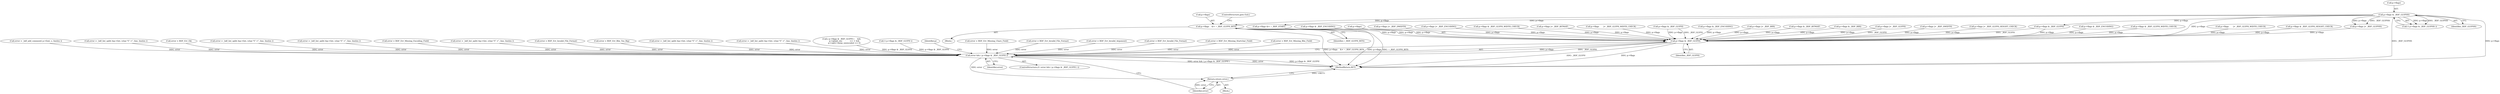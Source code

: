digraph "0_savannah_7f2e4f4f553f6836be7683f66226afac3fa979b8@pointer" {
"1000367" [label="(Call,p->flags    &= ~_BDF_GLYPH_BITS)"];
"1000240" [label="(Call,p->flags & _BDF_GLYPHS)"];
"1001551" [label="(Call,p->flags & _BDF_GLYPH)"];
"1001549" [label="(Call,error && ( p->flags & _BDF_GLYPH ))"];
"1001560" [label="(Return,return error;)"];
"1000368" [label="(Call,p->flags)"];
"1001544" [label="(Call,error = BDF_Err_Missing_Encoding_Field)"];
"1001065" [label="(Call,error = _bdf_list_split( &p->list, (char *)\" +\", line, linelen ))"];
"1000834" [label="(Call,p->flags |= _BDF_GLYPH_HEIGHT_CHECK)"];
"1001561" [label="(Identifier,error)"];
"1000241" [label="(Call,p->flags)"];
"1001006" [label="(Call,p->flags & _BDF_ENCODING)"];
"1000442" [label="(Call,error = BDF_Err_Invalid_File_Format)"];
"1001507" [label="(Call,error = BDF_Err_Bbx_Too_Big)"];
"1000920" [label="(Call,p->flags & _BDF_GLYPH_WIDTH_CHECK)"];
"1000407" [label="(Call,error = _bdf_list_split( &p->list, (char *)\" +\", line, linelen ))"];
"1001549" [label="(Call,error && ( p->flags & _BDF_GLYPH ))"];
"1000981" [label="(Call,p->flags       |= _BDF_GLYPH_WIDTH_CHECK)"];
"1000361" [label="(Block,)"];
"1000258" [label="(Call,error = _bdf_list_split( &p->list, (char *)\" +\", line, linelen ))"];
"1000828" [label="(Call,p->flags & _BDF_GLYPH_HEIGHT_CHECK)"];
"1000239" [label="(Call,!( p->flags & _BDF_GLYPHS ))"];
"1000374" [label="(Call,( p->flags & _BDF_GLYPH )     &&\n         p->glyph_enc            == -1 &&\n         p->opts->keep_unencoded == 0)"];
"1000322" [label="(Call,p->flags |= _BDF_GLYPHS)"];
"1000348" [label="(Call,p->flags &= ~_BDF_START)"];
"1000484" [label="(Call,!( p->flags & _BDF_GLYPH ))"];
"1001140" [label="(Call,p->flags & _BDF_ENCODING)"];
"1001552" [label="(Call,p->flags)"];
"1001560" [label="(Return,return error;)"];
"1001558" [label="(Identifier,p)"];
"1001124" [label="(Call,p->flags |= _BDF_DWIDTH)"];
"1000770" [label="(Call,p->flags |= _BDF_ENCODING)"];
"1000254" [label="(Call,error = BDF_Err_Missing_Chars_Field)"];
"1000375" [label="(Call,p->flags & _BDF_GLYPH)"];
"1001539" [label="(Call,error = BDF_Err_Invalid_File_Format)"];
"1000309" [label="(Call,error = BDF_Err_Invalid_Argument)"];
"1000244" [label="(Identifier,_BDF_GLYPHS)"];
"1001551" [label="(Call,p->flags & _BDF_GLYPH)"];
"1000367" [label="(Call,p->flags    &= ~_BDF_GLYPH_BITS)"];
"1000975" [label="(Call,p->flags & _BDF_GLYPH_WIDTH_CHECK)"];
"1000240" [label="(Call,p->flags & _BDF_GLYPHS)"];
"1001533" [label="(Call,p->flags |= _BDF_BITMAP)"];
"1000371" [label="(Identifier,~_BDF_GLYPH_BITS)"];
"1000926" [label="(Call,p->flags       |= _BDF_GLYPH_WIDTH_CHECK)"];
"1000485" [label="(Call,p->flags & _BDF_GLYPH)"];
"1000586" [label="(Call,error = BDF_Err_Invalid_File_Format)"];
"1001059" [label="(Call,p->flags & _BDF_ENCODING)"];
"1000491" [label="(Call,error = BDF_Err_Missing_Startchar_Field)"];
"1001550" [label="(Identifier,error)"];
"1001548" [label="(ControlStructure,if ( error && ( p->flags & _BDF_GLYPH ) ))"];
"1001562" [label="(MethodReturn,RET)"];
"1000372" [label="(ControlStructure,goto Exit;)"];
"1001439" [label="(Call,p->flags |= _BDF_BBX)"];
"1001555" [label="(Identifier,_BDF_GLYPH)"];
"1000807" [label="(Call,p->flags & _BDF_BITMAP)"];
"1001456" [label="(Call,p->flags & _BDF_BBX)"];
"1001462" [label="(Call,error = BDF_Err_Missing_Bbx_Field)"];
"1000463" [label="(Call,p->flags |= _BDF_GLYPH)"];
"1000229" [label="(Call,error = _bdf_add_comment( p->font, s, linelen ))"];
"1000168" [label="(Block,)"];
"1001012" [label="(Call,error = _bdf_list_split( &p->list, (char *)\" +\", line, linelen ))"];
"1000181" [label="(Call,error = BDF_Err_Ok)"];
"1001146" [label="(Call,error = _bdf_list_split( &p->list, (char *)\" +\", line, linelen ))"];
"1001043" [label="(Call,p->flags |= _BDF_SWIDTH)"];
"1000495" [label="(Call,error = _bdf_list_split( &p->list, (char *)\" +\", line, linelen ))"];
"1000367" -> "1000361"  [label="AST: "];
"1000367" -> "1000371"  [label="CFG: "];
"1000368" -> "1000367"  [label="AST: "];
"1000371" -> "1000367"  [label="AST: "];
"1000372" -> "1000367"  [label="CFG: "];
"1000367" -> "1001562"  [label="DDG: p->flags"];
"1000367" -> "1001562"  [label="DDG: p->flags    &= ~_BDF_GLYPH_BITS"];
"1000367" -> "1001562"  [label="DDG: ~_BDF_GLYPH_BITS"];
"1000240" -> "1000367"  [label="DDG: p->flags"];
"1000367" -> "1001551"  [label="DDG: p->flags"];
"1000240" -> "1000239"  [label="AST: "];
"1000240" -> "1000244"  [label="CFG: "];
"1000241" -> "1000240"  [label="AST: "];
"1000244" -> "1000240"  [label="AST: "];
"1000239" -> "1000240"  [label="CFG: "];
"1000240" -> "1001562"  [label="DDG: _BDF_GLYPHS"];
"1000240" -> "1001562"  [label="DDG: p->flags"];
"1000240" -> "1000239"  [label="DDG: p->flags"];
"1000240" -> "1000239"  [label="DDG: _BDF_GLYPHS"];
"1000240" -> "1000322"  [label="DDG: p->flags"];
"1000240" -> "1000322"  [label="DDG: _BDF_GLYPHS"];
"1000240" -> "1000348"  [label="DDG: p->flags"];
"1000240" -> "1000375"  [label="DDG: p->flags"];
"1000240" -> "1001551"  [label="DDG: p->flags"];
"1001551" -> "1001549"  [label="AST: "];
"1001551" -> "1001555"  [label="CFG: "];
"1001552" -> "1001551"  [label="AST: "];
"1001555" -> "1001551"  [label="AST: "];
"1001549" -> "1001551"  [label="CFG: "];
"1001551" -> "1001562"  [label="DDG: _BDF_GLYPH"];
"1001551" -> "1001562"  [label="DDG: p->flags"];
"1001551" -> "1001549"  [label="DDG: p->flags"];
"1001551" -> "1001549"  [label="DDG: _BDF_GLYPH"];
"1000375" -> "1001551"  [label="DDG: p->flags"];
"1000375" -> "1001551"  [label="DDG: _BDF_GLYPH"];
"1001043" -> "1001551"  [label="DDG: p->flags"];
"1001006" -> "1001551"  [label="DDG: p->flags"];
"1000834" -> "1001551"  [label="DDG: p->flags"];
"1001059" -> "1001551"  [label="DDG: p->flags"];
"1000463" -> "1001551"  [label="DDG: p->flags"];
"1000463" -> "1001551"  [label="DDG: _BDF_GLYPH"];
"1000975" -> "1001551"  [label="DDG: p->flags"];
"1001439" -> "1001551"  [label="DDG: p->flags"];
"1000348" -> "1001551"  [label="DDG: p->flags"];
"1000485" -> "1001551"  [label="DDG: p->flags"];
"1000485" -> "1001551"  [label="DDG: _BDF_GLYPH"];
"1000828" -> "1001551"  [label="DDG: p->flags"];
"1000807" -> "1001551"  [label="DDG: p->flags"];
"1000981" -> "1001551"  [label="DDG: p->flags"];
"1000920" -> "1001551"  [label="DDG: p->flags"];
"1001533" -> "1001551"  [label="DDG: p->flags"];
"1000926" -> "1001551"  [label="DDG: p->flags"];
"1001456" -> "1001551"  [label="DDG: p->flags"];
"1000322" -> "1001551"  [label="DDG: p->flags"];
"1001140" -> "1001551"  [label="DDG: p->flags"];
"1000770" -> "1001551"  [label="DDG: p->flags"];
"1001124" -> "1001551"  [label="DDG: p->flags"];
"1001549" -> "1001548"  [label="AST: "];
"1001549" -> "1001550"  [label="CFG: "];
"1001550" -> "1001549"  [label="AST: "];
"1001558" -> "1001549"  [label="CFG: "];
"1001561" -> "1001549"  [label="CFG: "];
"1001549" -> "1001562"  [label="DDG: p->flags & _BDF_GLYPH"];
"1001549" -> "1001562"  [label="DDG: error && ( p->flags & _BDF_GLYPH )"];
"1001549" -> "1001562"  [label="DDG: error"];
"1001065" -> "1001549"  [label="DDG: error"];
"1000442" -> "1001549"  [label="DDG: error"];
"1000495" -> "1001549"  [label="DDG: error"];
"1000254" -> "1001549"  [label="DDG: error"];
"1000407" -> "1001549"  [label="DDG: error"];
"1000586" -> "1001549"  [label="DDG: error"];
"1000491" -> "1001549"  [label="DDG: error"];
"1001539" -> "1001549"  [label="DDG: error"];
"1000181" -> "1001549"  [label="DDG: error"];
"1000258" -> "1001549"  [label="DDG: error"];
"1000309" -> "1001549"  [label="DDG: error"];
"1001544" -> "1001549"  [label="DDG: error"];
"1001462" -> "1001549"  [label="DDG: error"];
"1001012" -> "1001549"  [label="DDG: error"];
"1001507" -> "1001549"  [label="DDG: error"];
"1000229" -> "1001549"  [label="DDG: error"];
"1001146" -> "1001549"  [label="DDG: error"];
"1000374" -> "1001549"  [label="DDG: p->flags & _BDF_GLYPH"];
"1000484" -> "1001549"  [label="DDG: p->flags & _BDF_GLYPH"];
"1001549" -> "1001560"  [label="DDG: error"];
"1001560" -> "1000168"  [label="AST: "];
"1001560" -> "1001561"  [label="CFG: "];
"1001561" -> "1001560"  [label="AST: "];
"1001562" -> "1001560"  [label="CFG: "];
"1001560" -> "1001562"  [label="DDG: <RET>"];
"1001561" -> "1001560"  [label="DDG: error"];
}
